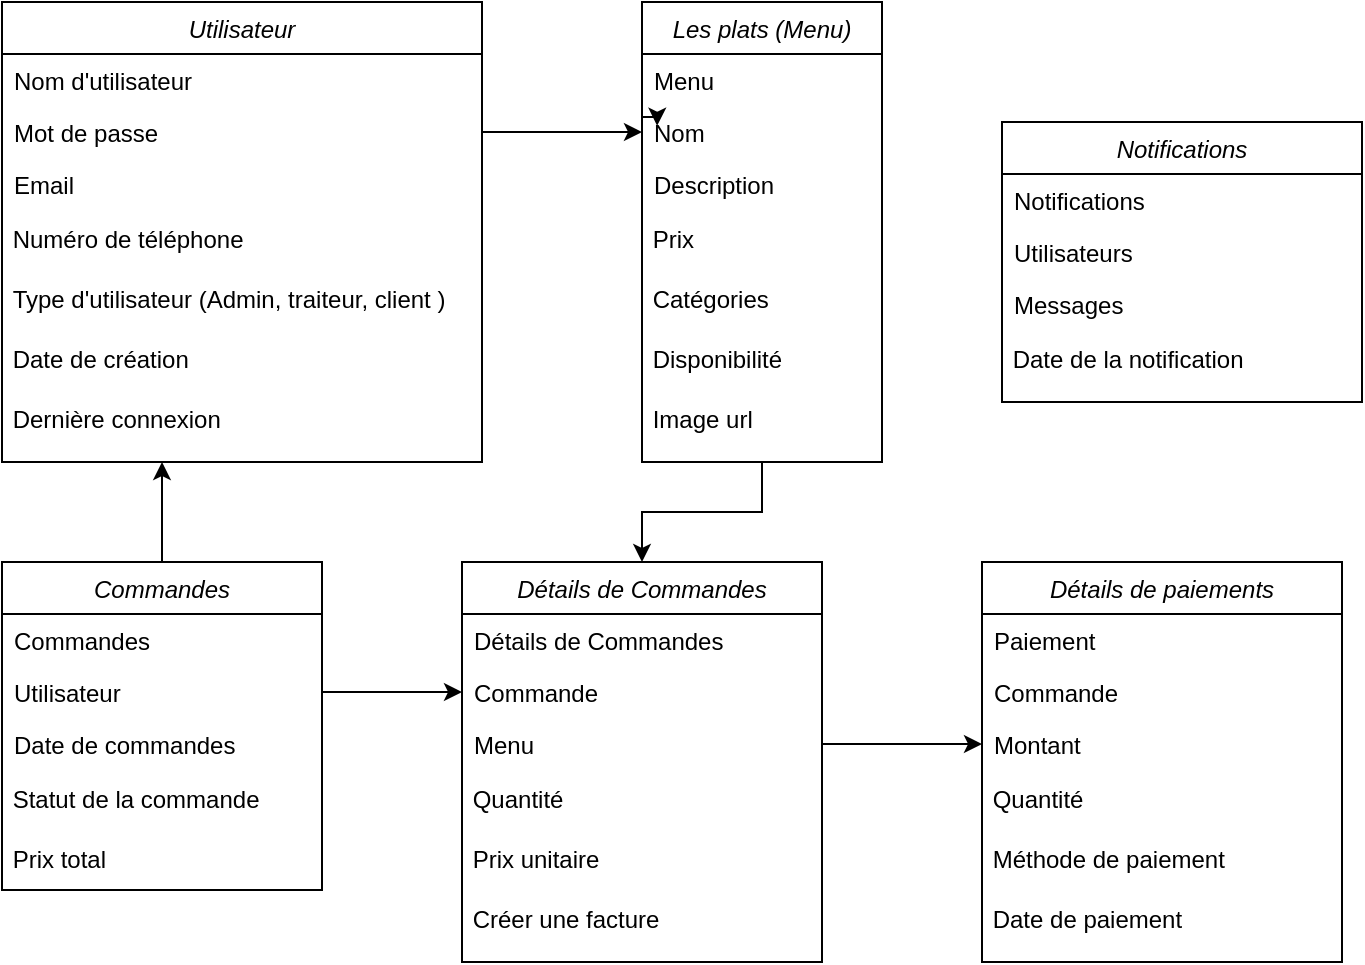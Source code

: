 <mxfile version="22.1.18" type="github">
  <diagram id="C5RBs43oDa-KdzZeNtuy" name="Page-1">
    <mxGraphModel dx="1050" dy="522" grid="1" gridSize="10" guides="1" tooltips="1" connect="1" arrows="1" fold="1" page="1" pageScale="1" pageWidth="827" pageHeight="1169" math="0" shadow="0">
      <root>
        <mxCell id="WIyWlLk6GJQsqaUBKTNV-0" />
        <mxCell id="WIyWlLk6GJQsqaUBKTNV-1" parent="WIyWlLk6GJQsqaUBKTNV-0" />
        <mxCell id="zkfFHV4jXpPFQw0GAbJ--0" value="Utilisateur" style="swimlane;fontStyle=2;align=center;verticalAlign=top;childLayout=stackLayout;horizontal=1;startSize=26;horizontalStack=0;resizeParent=1;resizeLast=0;collapsible=1;marginBottom=0;rounded=0;shadow=0;strokeWidth=1;" parent="WIyWlLk6GJQsqaUBKTNV-1" vertex="1">
          <mxGeometry x="60" y="40" width="240" height="230" as="geometry">
            <mxRectangle x="60" y="40" width="160" height="26" as="alternateBounds" />
          </mxGeometry>
        </mxCell>
        <mxCell id="zkfFHV4jXpPFQw0GAbJ--1" value="Nom d&#39;utilisateur" style="text;align=left;verticalAlign=top;spacingLeft=4;spacingRight=4;overflow=hidden;rotatable=0;points=[[0,0.5],[1,0.5]];portConstraint=eastwest;" parent="zkfFHV4jXpPFQw0GAbJ--0" vertex="1">
          <mxGeometry y="26" width="240" height="26" as="geometry" />
        </mxCell>
        <mxCell id="zkfFHV4jXpPFQw0GAbJ--2" value="Mot de passe&#xa;" style="text;align=left;verticalAlign=top;spacingLeft=4;spacingRight=4;overflow=hidden;rotatable=0;points=[[0,0.5],[1,0.5]];portConstraint=eastwest;rounded=0;shadow=0;html=0;" parent="zkfFHV4jXpPFQw0GAbJ--0" vertex="1">
          <mxGeometry y="52" width="240" height="26" as="geometry" />
        </mxCell>
        <mxCell id="zkfFHV4jXpPFQw0GAbJ--3" value="Email &#xa;" style="text;align=left;verticalAlign=top;spacingLeft=4;spacingRight=4;overflow=hidden;rotatable=0;points=[[0,0.5],[1,0.5]];portConstraint=eastwest;rounded=0;shadow=0;html=0;" parent="zkfFHV4jXpPFQw0GAbJ--0" vertex="1">
          <mxGeometry y="78" width="240" height="26" as="geometry" />
        </mxCell>
        <mxCell id="whGiQonUOMEbBmZMFnJk-8" value="&amp;nbsp;Numéro de téléphone" style="text;html=1;align=left;verticalAlign=middle;resizable=0;points=[];autosize=1;strokeColor=none;fillColor=none;" vertex="1" parent="zkfFHV4jXpPFQw0GAbJ--0">
          <mxGeometry y="104" width="240" height="30" as="geometry" />
        </mxCell>
        <mxCell id="whGiQonUOMEbBmZMFnJk-9" value="&amp;nbsp;Type d&#39;utilisateur (Admin, traiteur, client )" style="text;html=1;align=left;verticalAlign=middle;resizable=0;points=[];autosize=1;strokeColor=none;fillColor=none;" vertex="1" parent="zkfFHV4jXpPFQw0GAbJ--0">
          <mxGeometry y="134" width="240" height="30" as="geometry" />
        </mxCell>
        <mxCell id="whGiQonUOMEbBmZMFnJk-10" value="&amp;nbsp;Date de création" style="text;html=1;align=left;verticalAlign=middle;resizable=0;points=[];autosize=1;strokeColor=none;fillColor=none;" vertex="1" parent="zkfFHV4jXpPFQw0GAbJ--0">
          <mxGeometry y="164" width="240" height="30" as="geometry" />
        </mxCell>
        <mxCell id="whGiQonUOMEbBmZMFnJk-11" value="&amp;nbsp;Dernière connexion" style="text;html=1;align=left;verticalAlign=middle;resizable=0;points=[];autosize=1;strokeColor=none;fillColor=none;" vertex="1" parent="zkfFHV4jXpPFQw0GAbJ--0">
          <mxGeometry y="194" width="240" height="30" as="geometry" />
        </mxCell>
        <mxCell id="whGiQonUOMEbBmZMFnJk-55" style="edgeStyle=orthogonalEdgeStyle;rounded=0;orthogonalLoop=1;jettySize=auto;html=1;" edge="1" parent="WIyWlLk6GJQsqaUBKTNV-1" source="whGiQonUOMEbBmZMFnJk-12" target="whGiQonUOMEbBmZMFnJk-28">
          <mxGeometry relative="1" as="geometry" />
        </mxCell>
        <mxCell id="whGiQonUOMEbBmZMFnJk-12" value="Les plats (Menu)" style="swimlane;fontStyle=2;align=center;verticalAlign=top;childLayout=stackLayout;horizontal=1;startSize=26;horizontalStack=0;resizeParent=1;resizeLast=0;collapsible=1;marginBottom=0;rounded=0;shadow=0;strokeWidth=1;" vertex="1" parent="WIyWlLk6GJQsqaUBKTNV-1">
          <mxGeometry x="380" y="40" width="120" height="230" as="geometry">
            <mxRectangle x="380" y="40" width="160" height="26" as="alternateBounds" />
          </mxGeometry>
        </mxCell>
        <mxCell id="whGiQonUOMEbBmZMFnJk-13" value="Menu" style="text;align=left;verticalAlign=top;spacingLeft=4;spacingRight=4;overflow=hidden;rotatable=0;points=[[0,0.5],[1,0.5]];portConstraint=eastwest;" vertex="1" parent="whGiQonUOMEbBmZMFnJk-12">
          <mxGeometry y="26" width="120" height="26" as="geometry" />
        </mxCell>
        <mxCell id="whGiQonUOMEbBmZMFnJk-14" value="Nom" style="text;align=left;verticalAlign=top;spacingLeft=4;spacingRight=4;overflow=hidden;rotatable=0;points=[[0,0.5],[1,0.5]];portConstraint=eastwest;rounded=0;shadow=0;html=0;" vertex="1" parent="whGiQonUOMEbBmZMFnJk-12">
          <mxGeometry y="52" width="120" height="26" as="geometry" />
        </mxCell>
        <mxCell id="whGiQonUOMEbBmZMFnJk-15" value="Description" style="text;align=left;verticalAlign=top;spacingLeft=4;spacingRight=4;overflow=hidden;rotatable=0;points=[[0,0.5],[1,0.5]];portConstraint=eastwest;rounded=0;shadow=0;html=0;" vertex="1" parent="whGiQonUOMEbBmZMFnJk-12">
          <mxGeometry y="78" width="120" height="26" as="geometry" />
        </mxCell>
        <mxCell id="whGiQonUOMEbBmZMFnJk-16" value="&amp;nbsp;Prix" style="text;html=1;align=left;verticalAlign=middle;resizable=0;points=[];autosize=1;strokeColor=none;fillColor=none;" vertex="1" parent="whGiQonUOMEbBmZMFnJk-12">
          <mxGeometry y="104" width="120" height="30" as="geometry" />
        </mxCell>
        <mxCell id="whGiQonUOMEbBmZMFnJk-17" value="&amp;nbsp;Catégories" style="text;html=1;align=left;verticalAlign=middle;resizable=0;points=[];autosize=1;strokeColor=none;fillColor=none;" vertex="1" parent="whGiQonUOMEbBmZMFnJk-12">
          <mxGeometry y="134" width="120" height="30" as="geometry" />
        </mxCell>
        <mxCell id="whGiQonUOMEbBmZMFnJk-18" value="&amp;nbsp;Disponibilité" style="text;html=1;align=left;verticalAlign=middle;resizable=0;points=[];autosize=1;strokeColor=none;fillColor=none;" vertex="1" parent="whGiQonUOMEbBmZMFnJk-12">
          <mxGeometry y="164" width="120" height="30" as="geometry" />
        </mxCell>
        <mxCell id="whGiQonUOMEbBmZMFnJk-19" value="&amp;nbsp;Image url" style="text;html=1;align=left;verticalAlign=middle;resizable=0;points=[];autosize=1;strokeColor=none;fillColor=none;" vertex="1" parent="whGiQonUOMEbBmZMFnJk-12">
          <mxGeometry y="194" width="120" height="30" as="geometry" />
        </mxCell>
        <mxCell id="whGiQonUOMEbBmZMFnJk-57" style="edgeStyle=orthogonalEdgeStyle;rounded=0;orthogonalLoop=1;jettySize=auto;html=1;" edge="1" parent="WIyWlLk6GJQsqaUBKTNV-1" source="whGiQonUOMEbBmZMFnJk-20">
          <mxGeometry relative="1" as="geometry">
            <mxPoint x="140" y="270" as="targetPoint" />
          </mxGeometry>
        </mxCell>
        <mxCell id="whGiQonUOMEbBmZMFnJk-20" value="Commandes" style="swimlane;fontStyle=2;align=center;verticalAlign=top;childLayout=stackLayout;horizontal=1;startSize=26;horizontalStack=0;resizeParent=1;resizeLast=0;collapsible=1;marginBottom=0;rounded=0;shadow=0;strokeWidth=1;" vertex="1" parent="WIyWlLk6GJQsqaUBKTNV-1">
          <mxGeometry x="60" y="320" width="160" height="164" as="geometry">
            <mxRectangle x="230" y="140" width="160" height="26" as="alternateBounds" />
          </mxGeometry>
        </mxCell>
        <mxCell id="whGiQonUOMEbBmZMFnJk-21" value="Commandes" style="text;align=left;verticalAlign=top;spacingLeft=4;spacingRight=4;overflow=hidden;rotatable=0;points=[[0,0.5],[1,0.5]];portConstraint=eastwest;" vertex="1" parent="whGiQonUOMEbBmZMFnJk-20">
          <mxGeometry y="26" width="160" height="26" as="geometry" />
        </mxCell>
        <mxCell id="whGiQonUOMEbBmZMFnJk-22" value="Utilisateur" style="text;align=left;verticalAlign=top;spacingLeft=4;spacingRight=4;overflow=hidden;rotatable=0;points=[[0,0.5],[1,0.5]];portConstraint=eastwest;rounded=0;shadow=0;html=0;" vertex="1" parent="whGiQonUOMEbBmZMFnJk-20">
          <mxGeometry y="52" width="160" height="26" as="geometry" />
        </mxCell>
        <mxCell id="whGiQonUOMEbBmZMFnJk-23" value="Date de commandes" style="text;align=left;verticalAlign=top;spacingLeft=4;spacingRight=4;overflow=hidden;rotatable=0;points=[[0,0.5],[1,0.5]];portConstraint=eastwest;rounded=0;shadow=0;html=0;" vertex="1" parent="whGiQonUOMEbBmZMFnJk-20">
          <mxGeometry y="78" width="160" height="26" as="geometry" />
        </mxCell>
        <mxCell id="whGiQonUOMEbBmZMFnJk-24" value="&amp;nbsp;Statut de la commande" style="text;html=1;align=left;verticalAlign=middle;resizable=0;points=[];autosize=1;strokeColor=none;fillColor=none;" vertex="1" parent="whGiQonUOMEbBmZMFnJk-20">
          <mxGeometry y="104" width="160" height="30" as="geometry" />
        </mxCell>
        <mxCell id="whGiQonUOMEbBmZMFnJk-26" value="&amp;nbsp;Prix total" style="text;html=1;align=left;verticalAlign=middle;resizable=0;points=[];autosize=1;strokeColor=none;fillColor=none;" vertex="1" parent="whGiQonUOMEbBmZMFnJk-20">
          <mxGeometry y="134" width="160" height="30" as="geometry" />
        </mxCell>
        <mxCell id="whGiQonUOMEbBmZMFnJk-28" value="Détails de Commandes" style="swimlane;fontStyle=2;align=center;verticalAlign=top;childLayout=stackLayout;horizontal=1;startSize=26;horizontalStack=0;resizeParent=1;resizeLast=0;collapsible=1;marginBottom=0;rounded=0;shadow=0;strokeWidth=1;" vertex="1" parent="WIyWlLk6GJQsqaUBKTNV-1">
          <mxGeometry x="290" y="320" width="180" height="200" as="geometry">
            <mxRectangle x="230" y="140" width="160" height="26" as="alternateBounds" />
          </mxGeometry>
        </mxCell>
        <mxCell id="whGiQonUOMEbBmZMFnJk-29" value="Détails de Commandes" style="text;align=left;verticalAlign=top;spacingLeft=4;spacingRight=4;overflow=hidden;rotatable=0;points=[[0,0.5],[1,0.5]];portConstraint=eastwest;" vertex="1" parent="whGiQonUOMEbBmZMFnJk-28">
          <mxGeometry y="26" width="180" height="26" as="geometry" />
        </mxCell>
        <mxCell id="whGiQonUOMEbBmZMFnJk-30" value="Commande" style="text;align=left;verticalAlign=top;spacingLeft=4;spacingRight=4;overflow=hidden;rotatable=0;points=[[0,0.5],[1,0.5]];portConstraint=eastwest;rounded=0;shadow=0;html=0;" vertex="1" parent="whGiQonUOMEbBmZMFnJk-28">
          <mxGeometry y="52" width="180" height="26" as="geometry" />
        </mxCell>
        <mxCell id="whGiQonUOMEbBmZMFnJk-31" value="Menu" style="text;align=left;verticalAlign=top;spacingLeft=4;spacingRight=4;overflow=hidden;rotatable=0;points=[[0,0.5],[1,0.5]];portConstraint=eastwest;rounded=0;shadow=0;html=0;" vertex="1" parent="whGiQonUOMEbBmZMFnJk-28">
          <mxGeometry y="78" width="180" height="26" as="geometry" />
        </mxCell>
        <mxCell id="whGiQonUOMEbBmZMFnJk-32" value="&amp;nbsp;Quantité" style="text;html=1;align=left;verticalAlign=middle;resizable=0;points=[];autosize=1;strokeColor=none;fillColor=none;" vertex="1" parent="whGiQonUOMEbBmZMFnJk-28">
          <mxGeometry y="104" width="180" height="30" as="geometry" />
        </mxCell>
        <mxCell id="whGiQonUOMEbBmZMFnJk-33" value="&amp;nbsp;Prix unitaire" style="text;html=1;align=left;verticalAlign=middle;resizable=0;points=[];autosize=1;strokeColor=none;fillColor=none;" vertex="1" parent="whGiQonUOMEbBmZMFnJk-28">
          <mxGeometry y="134" width="180" height="30" as="geometry" />
        </mxCell>
        <mxCell id="whGiQonUOMEbBmZMFnJk-37" value="&amp;nbsp;Créer une facture" style="text;html=1;align=left;verticalAlign=middle;resizable=0;points=[];autosize=1;strokeColor=none;fillColor=none;" vertex="1" parent="whGiQonUOMEbBmZMFnJk-28">
          <mxGeometry y="164" width="180" height="30" as="geometry" />
        </mxCell>
        <mxCell id="whGiQonUOMEbBmZMFnJk-38" value="Notifications" style="swimlane;fontStyle=2;align=center;verticalAlign=top;childLayout=stackLayout;horizontal=1;startSize=26;horizontalStack=0;resizeParent=1;resizeLast=0;collapsible=1;marginBottom=0;rounded=0;shadow=0;strokeWidth=1;" vertex="1" parent="WIyWlLk6GJQsqaUBKTNV-1">
          <mxGeometry x="560" y="100" width="180" height="140" as="geometry">
            <mxRectangle x="560" y="100" width="160" height="26" as="alternateBounds" />
          </mxGeometry>
        </mxCell>
        <mxCell id="whGiQonUOMEbBmZMFnJk-39" value="Notifications" style="text;align=left;verticalAlign=top;spacingLeft=4;spacingRight=4;overflow=hidden;rotatable=0;points=[[0,0.5],[1,0.5]];portConstraint=eastwest;" vertex="1" parent="whGiQonUOMEbBmZMFnJk-38">
          <mxGeometry y="26" width="180" height="26" as="geometry" />
        </mxCell>
        <mxCell id="whGiQonUOMEbBmZMFnJk-40" value="Utilisateurs" style="text;align=left;verticalAlign=top;spacingLeft=4;spacingRight=4;overflow=hidden;rotatable=0;points=[[0,0.5],[1,0.5]];portConstraint=eastwest;rounded=0;shadow=0;html=0;" vertex="1" parent="whGiQonUOMEbBmZMFnJk-38">
          <mxGeometry y="52" width="180" height="26" as="geometry" />
        </mxCell>
        <mxCell id="whGiQonUOMEbBmZMFnJk-41" value="Messages" style="text;align=left;verticalAlign=top;spacingLeft=4;spacingRight=4;overflow=hidden;rotatable=0;points=[[0,0.5],[1,0.5]];portConstraint=eastwest;rounded=0;shadow=0;html=0;" vertex="1" parent="whGiQonUOMEbBmZMFnJk-38">
          <mxGeometry y="78" width="180" height="26" as="geometry" />
        </mxCell>
        <mxCell id="whGiQonUOMEbBmZMFnJk-42" value="&amp;nbsp;Date de la notification" style="text;html=1;align=left;verticalAlign=middle;resizable=0;points=[];autosize=1;strokeColor=none;fillColor=none;" vertex="1" parent="whGiQonUOMEbBmZMFnJk-38">
          <mxGeometry y="104" width="180" height="30" as="geometry" />
        </mxCell>
        <mxCell id="whGiQonUOMEbBmZMFnJk-45" value="Détails de paiements" style="swimlane;fontStyle=2;align=center;verticalAlign=top;childLayout=stackLayout;horizontal=1;startSize=26;horizontalStack=0;resizeParent=1;resizeLast=0;collapsible=1;marginBottom=0;rounded=0;shadow=0;strokeWidth=1;" vertex="1" parent="WIyWlLk6GJQsqaUBKTNV-1">
          <mxGeometry x="550" y="320" width="180" height="200" as="geometry">
            <mxRectangle x="230" y="140" width="160" height="26" as="alternateBounds" />
          </mxGeometry>
        </mxCell>
        <mxCell id="whGiQonUOMEbBmZMFnJk-46" value="Paiement" style="text;align=left;verticalAlign=top;spacingLeft=4;spacingRight=4;overflow=hidden;rotatable=0;points=[[0,0.5],[1,0.5]];portConstraint=eastwest;" vertex="1" parent="whGiQonUOMEbBmZMFnJk-45">
          <mxGeometry y="26" width="180" height="26" as="geometry" />
        </mxCell>
        <mxCell id="whGiQonUOMEbBmZMFnJk-47" value="Commande" style="text;align=left;verticalAlign=top;spacingLeft=4;spacingRight=4;overflow=hidden;rotatable=0;points=[[0,0.5],[1,0.5]];portConstraint=eastwest;rounded=0;shadow=0;html=0;" vertex="1" parent="whGiQonUOMEbBmZMFnJk-45">
          <mxGeometry y="52" width="180" height="26" as="geometry" />
        </mxCell>
        <mxCell id="whGiQonUOMEbBmZMFnJk-48" value="Montant" style="text;align=left;verticalAlign=top;spacingLeft=4;spacingRight=4;overflow=hidden;rotatable=0;points=[[0,0.5],[1,0.5]];portConstraint=eastwest;rounded=0;shadow=0;html=0;" vertex="1" parent="whGiQonUOMEbBmZMFnJk-45">
          <mxGeometry y="78" width="180" height="26" as="geometry" />
        </mxCell>
        <mxCell id="whGiQonUOMEbBmZMFnJk-49" value="&amp;nbsp;Quantité" style="text;html=1;align=left;verticalAlign=middle;resizable=0;points=[];autosize=1;strokeColor=none;fillColor=none;" vertex="1" parent="whGiQonUOMEbBmZMFnJk-45">
          <mxGeometry y="104" width="180" height="30" as="geometry" />
        </mxCell>
        <mxCell id="whGiQonUOMEbBmZMFnJk-50" value="&amp;nbsp;Méthode de paiement" style="text;html=1;align=left;verticalAlign=middle;resizable=0;points=[];autosize=1;strokeColor=none;fillColor=none;" vertex="1" parent="whGiQonUOMEbBmZMFnJk-45">
          <mxGeometry y="134" width="180" height="30" as="geometry" />
        </mxCell>
        <mxCell id="whGiQonUOMEbBmZMFnJk-51" value="&amp;nbsp;Date de paiement" style="text;html=1;align=left;verticalAlign=middle;resizable=0;points=[];autosize=1;strokeColor=none;fillColor=none;" vertex="1" parent="whGiQonUOMEbBmZMFnJk-45">
          <mxGeometry y="164" width="180" height="30" as="geometry" />
        </mxCell>
        <mxCell id="whGiQonUOMEbBmZMFnJk-53" style="edgeStyle=orthogonalEdgeStyle;rounded=0;orthogonalLoop=1;jettySize=auto;html=1;exitX=1;exitY=0.5;exitDx=0;exitDy=0;entryX=0;entryY=0.5;entryDx=0;entryDy=0;" edge="1" parent="WIyWlLk6GJQsqaUBKTNV-1" source="zkfFHV4jXpPFQw0GAbJ--2" target="whGiQonUOMEbBmZMFnJk-14">
          <mxGeometry relative="1" as="geometry" />
        </mxCell>
        <mxCell id="whGiQonUOMEbBmZMFnJk-54" style="edgeStyle=orthogonalEdgeStyle;rounded=0;orthogonalLoop=1;jettySize=auto;html=1;exitX=1;exitY=0.5;exitDx=0;exitDy=0;entryX=0;entryY=0.5;entryDx=0;entryDy=0;" edge="1" parent="WIyWlLk6GJQsqaUBKTNV-1" source="whGiQonUOMEbBmZMFnJk-22" target="whGiQonUOMEbBmZMFnJk-30">
          <mxGeometry relative="1" as="geometry" />
        </mxCell>
        <mxCell id="whGiQonUOMEbBmZMFnJk-56" style="edgeStyle=orthogonalEdgeStyle;rounded=0;orthogonalLoop=1;jettySize=auto;html=1;entryX=0;entryY=0.5;entryDx=0;entryDy=0;" edge="1" parent="WIyWlLk6GJQsqaUBKTNV-1" source="whGiQonUOMEbBmZMFnJk-31" target="whGiQonUOMEbBmZMFnJk-48">
          <mxGeometry relative="1" as="geometry" />
        </mxCell>
        <mxCell id="whGiQonUOMEbBmZMFnJk-58" style="edgeStyle=orthogonalEdgeStyle;rounded=0;orthogonalLoop=1;jettySize=auto;html=1;exitX=0;exitY=0.25;exitDx=0;exitDy=0;entryX=0.063;entryY=0.269;entryDx=0;entryDy=0;entryPerimeter=0;" edge="1" parent="WIyWlLk6GJQsqaUBKTNV-1" source="whGiQonUOMEbBmZMFnJk-12" target="whGiQonUOMEbBmZMFnJk-12">
          <mxGeometry relative="1" as="geometry" />
        </mxCell>
      </root>
    </mxGraphModel>
  </diagram>
</mxfile>
